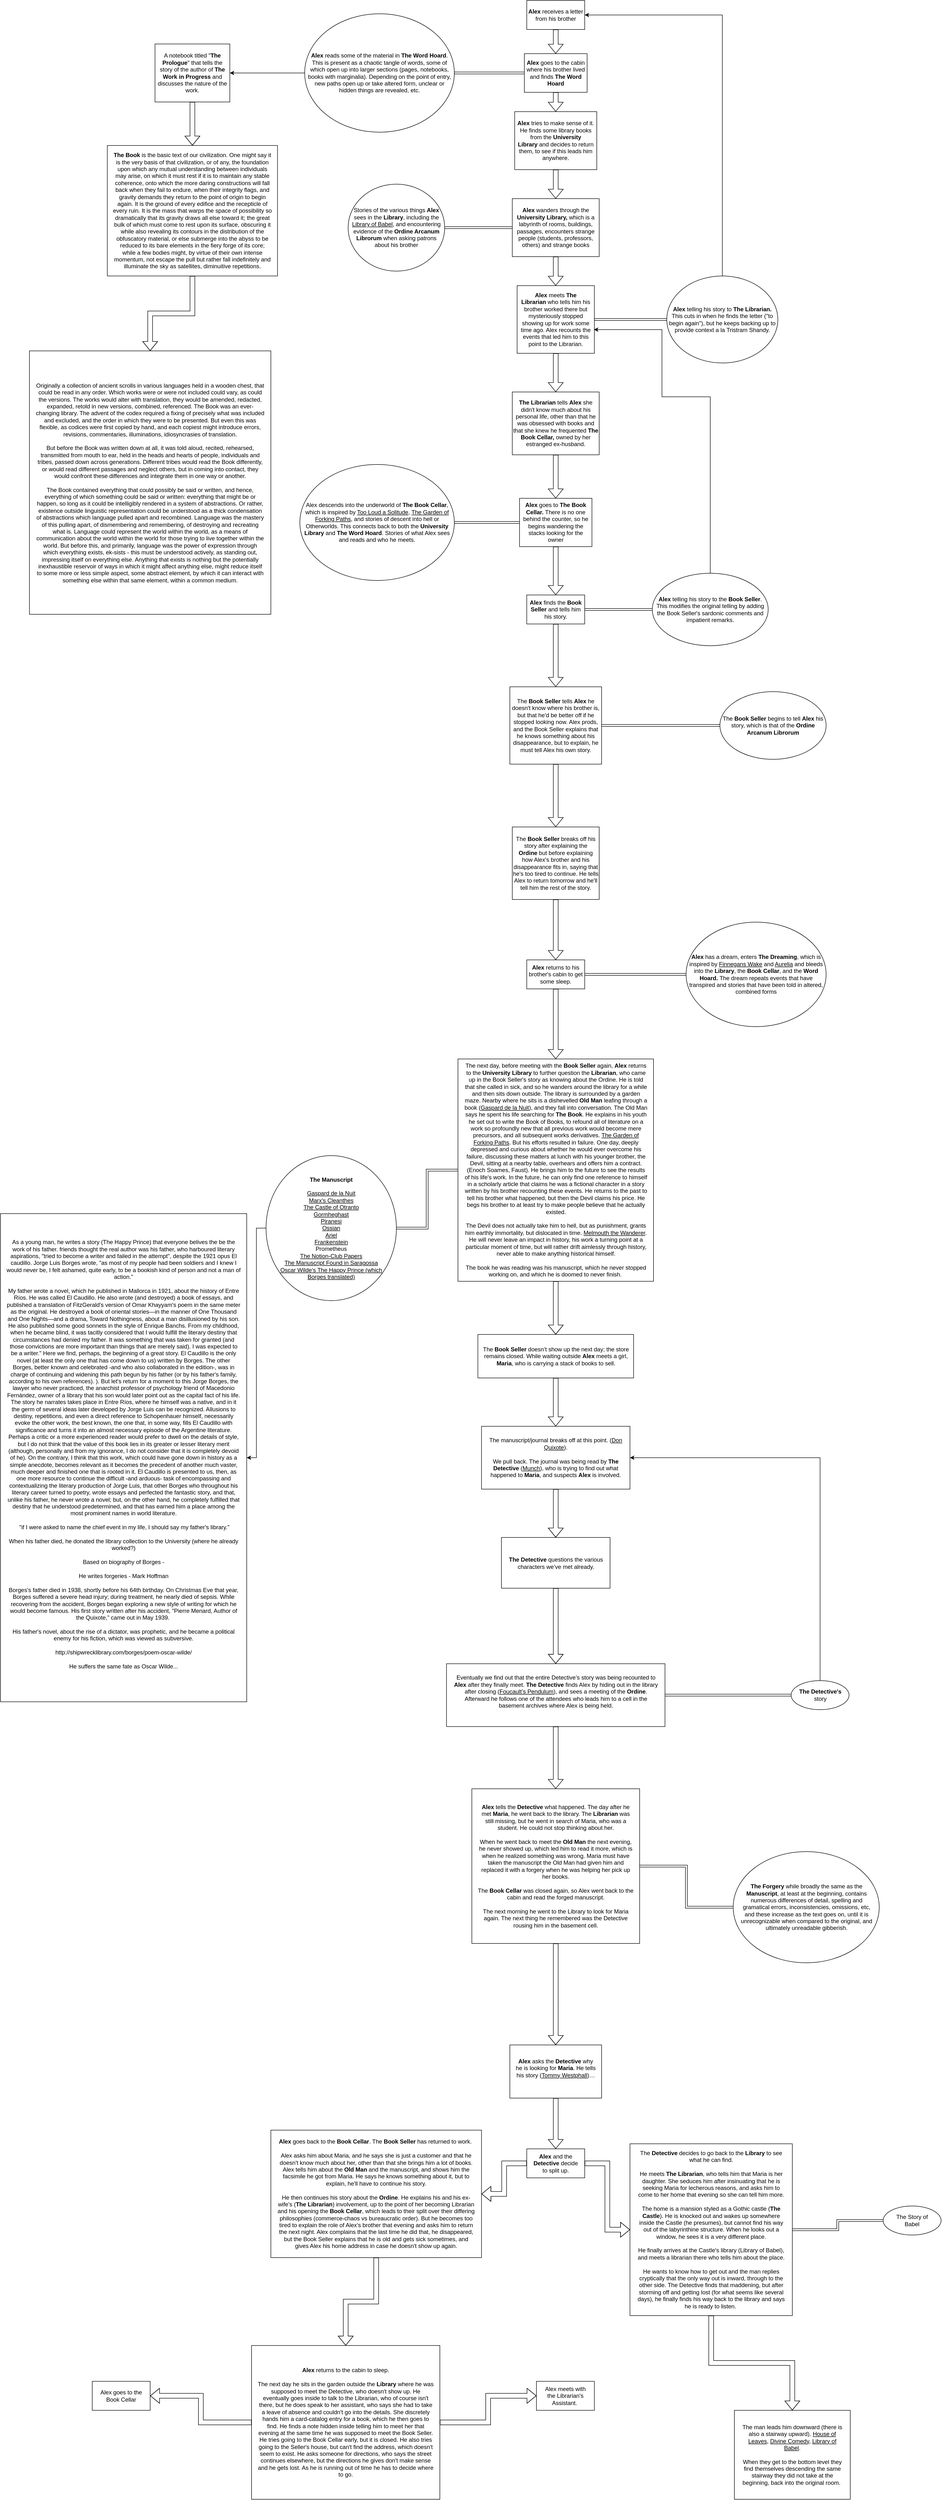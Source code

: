<mxfile version="15.8.4" type="device"><diagram id="TcAUSzeaVE7AP_t6VZoH" name="Page-1"><mxGraphModel dx="1768" dy="582" grid="1" gridSize="10" guides="1" tooltips="1" connect="1" arrows="1" fold="1" page="1" pageScale="1" pageWidth="850" pageHeight="1100" math="0" shadow="0"><root><mxCell id="0"/><mxCell id="1" parent="0"/><mxCell id="Aq488FdXLSZo32zbeHQW-6" value="" style="edgeStyle=orthogonalEdgeStyle;rounded=0;orthogonalLoop=1;jettySize=auto;html=1;shape=flexArrow;" edge="1" parent="1" source="Aq488FdXLSZo32zbeHQW-1" target="Aq488FdXLSZo32zbeHQW-5"><mxGeometry relative="1" as="geometry"/></mxCell><mxCell id="Aq488FdXLSZo32zbeHQW-1" value="&lt;b&gt;Alex&lt;/b&gt;&amp;nbsp;receives a letter from his brother" style="rounded=0;whiteSpace=wrap;html=1;" vertex="1" parent="1"><mxGeometry x="420" y="220" width="120" height="60" as="geometry"/></mxCell><mxCell id="Aq488FdXLSZo32zbeHQW-8" value="" style="edgeStyle=orthogonalEdgeStyle;shape=flexArrow;rounded=0;orthogonalLoop=1;jettySize=auto;html=1;" edge="1" parent="1" source="Aq488FdXLSZo32zbeHQW-5" target="Aq488FdXLSZo32zbeHQW-7"><mxGeometry relative="1" as="geometry"/></mxCell><mxCell id="Aq488FdXLSZo32zbeHQW-5" value="Alex&lt;span style=&quot;font-weight: normal&quot;&gt;&amp;nbsp;goes to the cabin where his brother lived and finds &lt;/span&gt;The Word Hoard" style="whiteSpace=wrap;html=1;rounded=0;fontStyle=1" vertex="1" parent="1"><mxGeometry x="415" y="330" width="130" height="80" as="geometry"/></mxCell><mxCell id="Aq488FdXLSZo32zbeHQW-10" value="" style="edgeStyle=orthogonalEdgeStyle;shape=flexArrow;rounded=0;orthogonalLoop=1;jettySize=auto;html=1;" edge="1" parent="1" source="Aq488FdXLSZo32zbeHQW-7" target="Aq488FdXLSZo32zbeHQW-18"><mxGeometry relative="1" as="geometry"><mxPoint x="480" y="630" as="targetPoint"/></mxGeometry></mxCell><mxCell id="Aq488FdXLSZo32zbeHQW-15" value="" style="edgeStyle=orthogonalEdgeStyle;rounded=0;orthogonalLoop=1;jettySize=auto;html=1;shape=link;exitX=0;exitY=0.5;exitDx=0;exitDy=0;" edge="1" parent="1" source="Aq488FdXLSZo32zbeHQW-5" target="Aq488FdXLSZo32zbeHQW-14"><mxGeometry relative="1" as="geometry"/></mxCell><mxCell id="Aq488FdXLSZo32zbeHQW-7" value="Alex&lt;span style=&quot;font-weight: normal&quot;&gt;&amp;nbsp;tries to make sense of it. He finds some library books from the &lt;/span&gt;University Library&lt;span style=&quot;font-weight: normal&quot;&gt;&amp;nbsp;and decides to return them, to see if this leads him anywhere.&lt;/span&gt;" style="whiteSpace=wrap;html=1;rounded=0;fontStyle=1;align=center;" vertex="1" parent="1"><mxGeometry x="395" y="450" width="170" height="120" as="geometry"/></mxCell><mxCell id="Aq488FdXLSZo32zbeHQW-12" value="" style="edgeStyle=orthogonalEdgeStyle;shape=link;rounded=0;orthogonalLoop=1;jettySize=auto;html=1;" edge="1" parent="1" source="Aq488FdXLSZo32zbeHQW-9" target="Aq488FdXLSZo32zbeHQW-11"><mxGeometry relative="1" as="geometry"/></mxCell><mxCell id="Aq488FdXLSZo32zbeHQW-24" value="" style="edgeStyle=orthogonalEdgeStyle;shape=flexArrow;rounded=0;orthogonalLoop=1;jettySize=auto;html=1;" edge="1" parent="1" source="Aq488FdXLSZo32zbeHQW-9" target="Aq488FdXLSZo32zbeHQW-23"><mxGeometry relative="1" as="geometry"/></mxCell><mxCell id="Aq488FdXLSZo32zbeHQW-9" value="&lt;b&gt;Alex&lt;/b&gt;&amp;nbsp;meets &lt;b&gt;The Librarian&lt;/b&gt;&amp;nbsp;who tells him his brother worked there but mysteriously stopped showing up for work some time ago. Alex recounts the events that led him to this point to the Librarian." style="whiteSpace=wrap;html=1;rounded=0;fontStyle=0;" vertex="1" parent="1"><mxGeometry x="400" y="810" width="160" height="140" as="geometry"/></mxCell><mxCell id="Aq488FdXLSZo32zbeHQW-13" style="edgeStyle=orthogonalEdgeStyle;rounded=0;orthogonalLoop=1;jettySize=auto;html=1;exitX=0.5;exitY=0;exitDx=0;exitDy=0;entryX=1;entryY=0.5;entryDx=0;entryDy=0;" edge="1" parent="1" source="Aq488FdXLSZo32zbeHQW-11" target="Aq488FdXLSZo32zbeHQW-1"><mxGeometry relative="1" as="geometry"/></mxCell><mxCell id="Aq488FdXLSZo32zbeHQW-11" value="&lt;b&gt;Alex&lt;/b&gt;&amp;nbsp;telling his story to &lt;b&gt;The Librarian. &lt;/b&gt;This cuts in when he finds the letter (&quot;to begin again&quot;), but he keeps backing up to provide context a la Tristram Shandy." style="ellipse;whiteSpace=wrap;html=1;rounded=0;fontStyle=0;" vertex="1" parent="1"><mxGeometry x="710" y="790" width="230" height="180" as="geometry"/></mxCell><mxCell id="Aq488FdXLSZo32zbeHQW-17" value="" style="edgeStyle=orthogonalEdgeStyle;rounded=0;orthogonalLoop=1;jettySize=auto;html=1;" edge="1" parent="1" source="Aq488FdXLSZo32zbeHQW-14" target="Aq488FdXLSZo32zbeHQW-16"><mxGeometry relative="1" as="geometry"/></mxCell><mxCell id="Aq488FdXLSZo32zbeHQW-14" value="Alex &lt;span style=&quot;font-weight: normal&quot;&gt;reads some of the material in &lt;/span&gt;The Word Hoard&lt;span style=&quot;font-weight: normal&quot;&gt;. This is present as a chaotic tangle of words, some of which open up into larger sections (pages, notebooks, books with marginalia). Depending on the point of entry, new paths open up or take altered form, unclear or hidden things are revealed, etc.&lt;/span&gt;" style="ellipse;whiteSpace=wrap;html=1;rounded=0;fontStyle=1;" vertex="1" parent="1"><mxGeometry x="-40" y="247.5" width="310" height="245" as="geometry"/></mxCell><mxCell id="Aq488FdXLSZo32zbeHQW-69" value="" style="edgeStyle=orthogonalEdgeStyle;shape=flexArrow;rounded=0;orthogonalLoop=1;jettySize=auto;html=1;" edge="1" parent="1" source="Aq488FdXLSZo32zbeHQW-16" target="Aq488FdXLSZo32zbeHQW-68"><mxGeometry relative="1" as="geometry"/></mxCell><mxCell id="Aq488FdXLSZo32zbeHQW-16" value="&lt;span style=&quot;font-weight: 400&quot;&gt;A notebook titled &quot;&lt;/span&gt;The Prologue&lt;span style=&quot;font-weight: normal&quot;&gt;&quot; that tells the story of the author of &lt;/span&gt;The Work in Progress&lt;span style=&quot;font-weight: normal&quot;&gt;&amp;nbsp;and discusses the nature of the work.&lt;br&gt;&lt;/span&gt;" style="whiteSpace=wrap;html=1;rounded=0;fontStyle=1;" vertex="1" parent="1"><mxGeometry x="-350" y="310" width="155" height="120" as="geometry"/></mxCell><mxCell id="Aq488FdXLSZo32zbeHQW-19" style="edgeStyle=orthogonalEdgeStyle;rounded=0;orthogonalLoop=1;jettySize=auto;html=1;exitX=0.5;exitY=1;exitDx=0;exitDy=0;entryX=0.5;entryY=0;entryDx=0;entryDy=0;shape=flexArrow;" edge="1" parent="1" source="Aq488FdXLSZo32zbeHQW-18" target="Aq488FdXLSZo32zbeHQW-9"><mxGeometry relative="1" as="geometry"/></mxCell><mxCell id="Aq488FdXLSZo32zbeHQW-21" value="" style="edgeStyle=orthogonalEdgeStyle;shape=link;rounded=0;orthogonalLoop=1;jettySize=auto;html=1;" edge="1" parent="1" source="Aq488FdXLSZo32zbeHQW-18" target="Aq488FdXLSZo32zbeHQW-20"><mxGeometry relative="1" as="geometry"/></mxCell><mxCell id="Aq488FdXLSZo32zbeHQW-18" value="&lt;b&gt;Alex&lt;/b&gt;&amp;nbsp;wanders through the &lt;b&gt;University Library, &lt;/b&gt;which is a labyrinth of rooms, buildings, passages, encounters strange people (students, professors, others) and strange books" style="rounded=0;whiteSpace=wrap;html=1;align=center;" vertex="1" parent="1"><mxGeometry x="390" y="630" width="180" height="120" as="geometry"/></mxCell><mxCell id="Aq488FdXLSZo32zbeHQW-20" value="Stories of the various things &lt;b&gt;Alex &lt;/b&gt;sees in the &lt;b&gt;Library&lt;/b&gt;, including the &lt;u&gt;Library of Babel&lt;/u&gt;, and encountering evidence of the &lt;b&gt;Ordine Arcanum Librorum &lt;/b&gt;when asking patrons about his brother" style="ellipse;whiteSpace=wrap;html=1;rounded=0;" vertex="1" parent="1"><mxGeometry x="50" y="600" width="200" height="180" as="geometry"/></mxCell><mxCell id="Aq488FdXLSZo32zbeHQW-26" value="" style="edgeStyle=orthogonalEdgeStyle;shape=flexArrow;rounded=0;orthogonalLoop=1;jettySize=auto;html=1;" edge="1" parent="1" source="Aq488FdXLSZo32zbeHQW-23" target="Aq488FdXLSZo32zbeHQW-25"><mxGeometry relative="1" as="geometry"/></mxCell><mxCell id="Aq488FdXLSZo32zbeHQW-23" value="&lt;b&gt;The Librarian&lt;/b&gt;&amp;nbsp;tells &lt;b&gt;Alex&lt;/b&gt;&amp;nbsp;she didn't know much about his personal life, other than that he was obsessed with books and that she knew he frequented &lt;b&gt;The Book Cellar, &lt;/b&gt;owned by her estranged ex-husband." style="whiteSpace=wrap;html=1;rounded=0;fontStyle=0;" vertex="1" parent="1"><mxGeometry x="390" y="1030" width="180" height="130" as="geometry"/></mxCell><mxCell id="Aq488FdXLSZo32zbeHQW-28" value="" style="edgeStyle=orthogonalEdgeStyle;shape=link;rounded=0;orthogonalLoop=1;jettySize=auto;html=1;" edge="1" parent="1" source="Aq488FdXLSZo32zbeHQW-25" target="Aq488FdXLSZo32zbeHQW-27"><mxGeometry relative="1" as="geometry"/></mxCell><mxCell id="Aq488FdXLSZo32zbeHQW-30" value="" style="edgeStyle=orthogonalEdgeStyle;shape=flexArrow;rounded=0;orthogonalLoop=1;jettySize=auto;html=1;" edge="1" parent="1" source="Aq488FdXLSZo32zbeHQW-25" target="Aq488FdXLSZo32zbeHQW-29"><mxGeometry relative="1" as="geometry"/></mxCell><mxCell id="Aq488FdXLSZo32zbeHQW-25" value="&lt;b&gt;Alex &lt;/b&gt;goes to &lt;b&gt;The Book Cellar. &lt;/b&gt;There is no one behind the counter, so he begins wandering the stacks looking for the owner" style="whiteSpace=wrap;html=1;rounded=0;fontStyle=0;" vertex="1" parent="1"><mxGeometry x="405" y="1250" width="150" height="100" as="geometry"/></mxCell><mxCell id="Aq488FdXLSZo32zbeHQW-27" value="Alex descends into the underworld of &lt;b&gt;The Book Cellar&lt;/b&gt;, which is inspired by &lt;u&gt;Too Loud a Solitude&lt;/u&gt;, &lt;u&gt;The Garden of Forking Paths&lt;/u&gt;, and stories of descent into hell or Otherworlds. This connects back to both the &lt;b&gt;University Library&lt;/b&gt;&amp;nbsp;and &lt;b&gt;The Word Hoard&lt;/b&gt;. Stories of what Alex sees and reads and who he meets." style="ellipse;whiteSpace=wrap;html=1;rounded=0;fontStyle=0;" vertex="1" parent="1"><mxGeometry x="-50" y="1180" width="320" height="240" as="geometry"/></mxCell><mxCell id="Aq488FdXLSZo32zbeHQW-32" value="" style="edgeStyle=orthogonalEdgeStyle;shape=link;rounded=0;orthogonalLoop=1;jettySize=auto;html=1;" edge="1" parent="1" source="Aq488FdXLSZo32zbeHQW-29" target="Aq488FdXLSZo32zbeHQW-31"><mxGeometry relative="1" as="geometry"/></mxCell><mxCell id="Aq488FdXLSZo32zbeHQW-35" value="" style="edgeStyle=orthogonalEdgeStyle;rounded=0;orthogonalLoop=1;jettySize=auto;html=1;shape=flexArrow;" edge="1" parent="1" source="Aq488FdXLSZo32zbeHQW-29" target="Aq488FdXLSZo32zbeHQW-34"><mxGeometry relative="1" as="geometry"/></mxCell><mxCell id="Aq488FdXLSZo32zbeHQW-29" value="&lt;b&gt;Alex&lt;/b&gt;&amp;nbsp;finds the &lt;b&gt;Book Seller&lt;/b&gt;&amp;nbsp;and tells him his story." style="whiteSpace=wrap;html=1;rounded=0;fontStyle=0;" vertex="1" parent="1"><mxGeometry x="420" y="1450" width="120" height="60" as="geometry"/></mxCell><mxCell id="Aq488FdXLSZo32zbeHQW-33" style="edgeStyle=orthogonalEdgeStyle;rounded=0;orthogonalLoop=1;jettySize=auto;html=1;exitX=0.5;exitY=0;exitDx=0;exitDy=0;entryX=0.994;entryY=0.65;entryDx=0;entryDy=0;entryPerimeter=0;" edge="1" parent="1" source="Aq488FdXLSZo32zbeHQW-31" target="Aq488FdXLSZo32zbeHQW-9"><mxGeometry relative="1" as="geometry"><Array as="points"><mxPoint x="800" y="1040"/><mxPoint x="700" y="1040"/><mxPoint x="700" y="901"/></Array></mxGeometry></mxCell><mxCell id="Aq488FdXLSZo32zbeHQW-31" value="&lt;b&gt;Alex&lt;/b&gt;&amp;nbsp;telling his story to the &lt;b&gt;Book Seller&lt;/b&gt;. This modifies the original telling by adding the Book Seller's sardonic comments and impatient remarks." style="ellipse;whiteSpace=wrap;html=1;rounded=0;fontStyle=0;" vertex="1" parent="1"><mxGeometry x="680" y="1405" width="240" height="150" as="geometry"/></mxCell><mxCell id="Aq488FdXLSZo32zbeHQW-37" value="" style="edgeStyle=orthogonalEdgeStyle;shape=link;rounded=0;orthogonalLoop=1;jettySize=auto;html=1;" edge="1" parent="1" source="Aq488FdXLSZo32zbeHQW-34" target="Aq488FdXLSZo32zbeHQW-36"><mxGeometry relative="1" as="geometry"/></mxCell><mxCell id="Aq488FdXLSZo32zbeHQW-39" value="" style="edgeStyle=orthogonalEdgeStyle;shape=flexArrow;rounded=0;orthogonalLoop=1;jettySize=auto;html=1;" edge="1" parent="1" source="Aq488FdXLSZo32zbeHQW-34" target="Aq488FdXLSZo32zbeHQW-38"><mxGeometry relative="1" as="geometry"/></mxCell><mxCell id="Aq488FdXLSZo32zbeHQW-34" value="The &lt;b&gt;Book Seller &lt;/b&gt;tells &lt;b&gt;Alex&lt;/b&gt;&amp;nbsp;he doesn't know where his brother is, but that he'd be better off if he stopped looking now. Alex prods, and the Book Seller explains that he knows something about his disappearance, but to explain, he must tell Alex his own story." style="whiteSpace=wrap;html=1;rounded=0;fontStyle=0;" vertex="1" parent="1"><mxGeometry x="385" y="1640" width="190" height="160" as="geometry"/></mxCell><mxCell id="Aq488FdXLSZo32zbeHQW-36" value="The &lt;b&gt;Book Seller &lt;/b&gt;begins to tell&amp;nbsp;&lt;b&gt;Alex&lt;/b&gt;&amp;nbsp;his story, which is that of the &lt;b&gt;Ordine Arcanum Librorum&lt;/b&gt;" style="ellipse;whiteSpace=wrap;html=1;rounded=0;fontStyle=0;" vertex="1" parent="1"><mxGeometry x="820" y="1650" width="220" height="140" as="geometry"/></mxCell><mxCell id="Aq488FdXLSZo32zbeHQW-41" value="" style="edgeStyle=orthogonalEdgeStyle;shape=flexArrow;rounded=0;orthogonalLoop=1;jettySize=auto;html=1;" edge="1" parent="1" source="Aq488FdXLSZo32zbeHQW-38" target="Aq488FdXLSZo32zbeHQW-40"><mxGeometry relative="1" as="geometry"/></mxCell><mxCell id="Aq488FdXLSZo32zbeHQW-38" value="The &lt;b&gt;Book Seller&lt;/b&gt;&amp;nbsp;breaks off his story after explaining the &lt;b&gt;Ordine&lt;/b&gt;&amp;nbsp;but before explaining how Alex's brother and his disappearance fits in, saying that he's too tired to continue. He tells Alex to return tomorrow and he'll tell him the rest of the story." style="whiteSpace=wrap;html=1;rounded=0;fontStyle=0;" vertex="1" parent="1"><mxGeometry x="390" y="1930" width="180" height="150" as="geometry"/></mxCell><mxCell id="Aq488FdXLSZo32zbeHQW-43" value="" style="edgeStyle=orthogonalEdgeStyle;shape=link;rounded=0;orthogonalLoop=1;jettySize=auto;html=1;" edge="1" parent="1" source="Aq488FdXLSZo32zbeHQW-40" target="Aq488FdXLSZo32zbeHQW-42"><mxGeometry relative="1" as="geometry"/></mxCell><mxCell id="Aq488FdXLSZo32zbeHQW-46" value="" style="edgeStyle=orthogonalEdgeStyle;shape=flexArrow;rounded=0;orthogonalLoop=1;jettySize=auto;html=1;" edge="1" parent="1" source="Aq488FdXLSZo32zbeHQW-40" target="Aq488FdXLSZo32zbeHQW-45"><mxGeometry relative="1" as="geometry"/></mxCell><mxCell id="Aq488FdXLSZo32zbeHQW-40" value="&lt;b&gt;Alex &lt;/b&gt;returns to his brother's cabin to get some sleep." style="whiteSpace=wrap;html=1;rounded=0;fontStyle=0;" vertex="1" parent="1"><mxGeometry x="420" y="2205" width="120" height="60" as="geometry"/></mxCell><mxCell id="Aq488FdXLSZo32zbeHQW-42" value="&lt;b&gt;Alex&lt;/b&gt;&amp;nbsp;has a dream, enters &lt;b&gt;The Dreaming&lt;/b&gt;, which is inspired by &lt;u&gt;Finnegans Wake&lt;/u&gt;&amp;nbsp;and &lt;u&gt;Aurelia&lt;/u&gt;&amp;nbsp;and bleeds into the &lt;b&gt;Library&lt;/b&gt;, the &lt;b&gt;Book Cellar&lt;/b&gt;, and the &lt;b&gt;Word Hoard. &lt;/b&gt;The dream repeats events that have transpired and stories that have been told in altered, combined forms" style="ellipse;whiteSpace=wrap;html=1;rounded=0;fontStyle=0;" vertex="1" parent="1"><mxGeometry x="750" y="2126.88" width="290" height="216.25" as="geometry"/></mxCell><mxCell id="Aq488FdXLSZo32zbeHQW-48" value="" style="edgeStyle=orthogonalEdgeStyle;shape=flexArrow;rounded=0;orthogonalLoop=1;jettySize=auto;html=1;" edge="1" parent="1" source="Aq488FdXLSZo32zbeHQW-45" target="Aq488FdXLSZo32zbeHQW-47"><mxGeometry relative="1" as="geometry"/></mxCell><mxCell id="Aq488FdXLSZo32zbeHQW-77" value="" style="edgeStyle=orthogonalEdgeStyle;shape=link;rounded=0;orthogonalLoop=1;jettySize=auto;html=1;" edge="1" parent="1" source="Aq488FdXLSZo32zbeHQW-45" target="Aq488FdXLSZo32zbeHQW-76"><mxGeometry relative="1" as="geometry"/></mxCell><mxCell id="Aq488FdXLSZo32zbeHQW-45" value="The next day, before meeting with the &lt;b&gt;Book Seller&lt;/b&gt;&amp;nbsp;again, &lt;b&gt;Alex&lt;/b&gt;&amp;nbsp;returns to the &lt;b&gt;University Library&lt;/b&gt;&amp;nbsp;to further question the &lt;b&gt;Librarian&lt;/b&gt;, who came up in the Book Seller's story as knowing about the Ordine. He is told that she called in sick, and so he wanders around the library for a while and then sits down outside. The library is surrounded by a garden maze. Nearby where he sits is a dishevelled &lt;b&gt;Old Man&lt;/b&gt; leafing through a book (&lt;u&gt;Gaspard de la Nuit&lt;/u&gt;), and they fall into conversation. The Old Man says he spent his life searching for &lt;b&gt;The Book&lt;/b&gt;. He explains in his youth he set out to write the Book of Books, to refound all of literature on a work so profoundly new that all previous work would become mere precursors, and all subsequent works derivatives. &lt;u&gt;The Garden of Forking Paths&lt;/u&gt;. But his efforts resulted in failure. One day, deeply depressed and curious about whether he would ever overcome his failure, discussing these matters at lunch with his younger brother, the Devil, sitting at a nearby table, overhears and offers him a contract. (Enoch Soames, Faust). He brings him to the future to see the results of his life's work. In the future, he can only find one reference to himself in a scholarly article that claims he was a fictional character in a story written by his brother recounting these events. He returns to the past to tell his brother what happened, but then the Devil claims his price. He begs his brother to at least try to make people believe that he actually existed.&lt;br&gt;&lt;br&gt;The Devil does not actually take him to hell, but as punishment, grants him earthly immortality, but dislocated in time. &lt;u&gt;Melmouth the Wanderer&lt;/u&gt;. He will never leave an impact in history, his work a turning point at a particular moment of time, but will rather drift aimlessly through history, never able to make anything historical himself.&lt;br&gt;&lt;br&gt;The book he was reading was his manuscript, which he never stopped working on, and which he is doomed to never finish.&amp;nbsp;" style="whiteSpace=wrap;html=1;rounded=0;fontStyle=0;spacing=13;" vertex="1" parent="1"><mxGeometry x="277.5" y="2410" width="405" height="460" as="geometry"/></mxCell><mxCell id="Aq488FdXLSZo32zbeHQW-50" value="" style="edgeStyle=orthogonalEdgeStyle;shape=flexArrow;rounded=0;orthogonalLoop=1;jettySize=auto;html=1;" edge="1" parent="1" source="Aq488FdXLSZo32zbeHQW-47" target="Aq488FdXLSZo32zbeHQW-49"><mxGeometry relative="1" as="geometry"/></mxCell><mxCell id="Aq488FdXLSZo32zbeHQW-47" value="The &lt;b&gt;Book Seller&lt;/b&gt; doesn’t show up the next day; the store remains closed. While waiting outside &lt;b&gt;Alex&lt;/b&gt; meets a girl, &lt;b&gt;Maria&lt;/b&gt;, who is carrying a stack of books to sell." style="whiteSpace=wrap;html=1;rounded=0;fontStyle=0;" vertex="1" parent="1"><mxGeometry x="318.75" y="2980" width="322.5" height="90" as="geometry"/></mxCell><mxCell id="Aq488FdXLSZo32zbeHQW-52" value="" style="edgeStyle=orthogonalEdgeStyle;shape=flexArrow;rounded=0;orthogonalLoop=1;jettySize=auto;html=1;" edge="1" parent="1" source="Aq488FdXLSZo32zbeHQW-49" target="Aq488FdXLSZo32zbeHQW-51"><mxGeometry relative="1" as="geometry"/></mxCell><mxCell id="Aq488FdXLSZo32zbeHQW-49" value="The manuscript/journal breaks off at this point. (&lt;u&gt;Don Quixote&lt;/u&gt;).&lt;br&gt;&lt;br&gt;We pull back. The journal was being read by &lt;b&gt;The Detective&lt;/b&gt; (&lt;u&gt;Munch&lt;/u&gt;), who is trying to find out what happened to &lt;b&gt;Maria&lt;/b&gt;, and suspects &lt;b&gt;Alex&lt;/b&gt; is involved." style="whiteSpace=wrap;html=1;rounded=0;fontStyle=0;" vertex="1" parent="1"><mxGeometry x="326.25" y="3170" width="307.5" height="130" as="geometry"/></mxCell><mxCell id="Aq488FdXLSZo32zbeHQW-54" value="" style="edgeStyle=orthogonalEdgeStyle;shape=flexArrow;rounded=0;orthogonalLoop=1;jettySize=auto;html=1;" edge="1" parent="1" source="Aq488FdXLSZo32zbeHQW-51" target="Aq488FdXLSZo32zbeHQW-53"><mxGeometry relative="1" as="geometry"/></mxCell><mxCell id="Aq488FdXLSZo32zbeHQW-51" value="&lt;b&gt;The Detective&lt;/b&gt; questions the various characters we’ve met already." style="whiteSpace=wrap;html=1;rounded=0;fontStyle=0;" vertex="1" parent="1"><mxGeometry x="367.5" y="3400" width="225" height="105" as="geometry"/></mxCell><mxCell id="Aq488FdXLSZo32zbeHQW-56" value="" style="edgeStyle=orthogonalEdgeStyle;shape=link;rounded=0;orthogonalLoop=1;jettySize=auto;html=1;" edge="1" parent="1" source="Aq488FdXLSZo32zbeHQW-53" target="Aq488FdXLSZo32zbeHQW-55"><mxGeometry relative="1" as="geometry"/></mxCell><mxCell id="Aq488FdXLSZo32zbeHQW-59" value="" style="edgeStyle=orthogonalEdgeStyle;rounded=0;orthogonalLoop=1;jettySize=auto;html=1;shape=flexArrow;" edge="1" parent="1" source="Aq488FdXLSZo32zbeHQW-53" target="Aq488FdXLSZo32zbeHQW-58"><mxGeometry relative="1" as="geometry"/></mxCell><mxCell id="Aq488FdXLSZo32zbeHQW-53" value="&lt;div&gt;Eventually we find out that the entire Detective’s story was being recounted to &lt;b&gt;Alex&lt;/b&gt; after they finally meet.&amp;nbsp;&lt;b&gt;The Detective&lt;/b&gt; finds Alex by hiding out in the library after closing (&lt;u&gt;Foucault’s Pendulum&lt;/u&gt;), and sees a meeting of the &lt;b&gt;Ordine&lt;/b&gt;. Afterward he follows one of the attendees who leads him to a cell in the basement archives where Alex is being held.&lt;/div&gt;&lt;div&gt;&lt;br&gt;&lt;/div&gt;" style="whiteSpace=wrap;html=1;rounded=0;fontStyle=0;spacing=13;" vertex="1" parent="1"><mxGeometry x="253.75" y="3661.25" width="452.5" height="130" as="geometry"/></mxCell><mxCell id="Aq488FdXLSZo32zbeHQW-57" style="edgeStyle=orthogonalEdgeStyle;rounded=0;orthogonalLoop=1;jettySize=auto;html=1;exitX=0.5;exitY=0;exitDx=0;exitDy=0;entryX=1;entryY=0.5;entryDx=0;entryDy=0;" edge="1" parent="1" source="Aq488FdXLSZo32zbeHQW-55" target="Aq488FdXLSZo32zbeHQW-49"><mxGeometry relative="1" as="geometry"/></mxCell><mxCell id="Aq488FdXLSZo32zbeHQW-55" value="&lt;b&gt;The Detective's&lt;/b&gt; story" style="ellipse;whiteSpace=wrap;html=1;rounded=0;fontStyle=0;spacing=13;" vertex="1" parent="1"><mxGeometry x="967.5" y="3696.25" width="120" height="60" as="geometry"/></mxCell><mxCell id="Aq488FdXLSZo32zbeHQW-61" value="" style="edgeStyle=orthogonalEdgeStyle;shape=flexArrow;rounded=0;orthogonalLoop=1;jettySize=auto;html=1;" edge="1" parent="1" source="Aq488FdXLSZo32zbeHQW-58" target="Aq488FdXLSZo32zbeHQW-60"><mxGeometry relative="1" as="geometry"/></mxCell><mxCell id="Aq488FdXLSZo32zbeHQW-73" value="" style="edgeStyle=orthogonalEdgeStyle;shape=link;rounded=0;orthogonalLoop=1;jettySize=auto;html=1;" edge="1" parent="1" source="Aq488FdXLSZo32zbeHQW-58" target="Aq488FdXLSZo32zbeHQW-72"><mxGeometry relative="1" as="geometry"/></mxCell><mxCell id="Aq488FdXLSZo32zbeHQW-58" value="&lt;div&gt;&lt;b&gt;Alex&lt;/b&gt; tells the &lt;b&gt;Detective&lt;/b&gt;&amp;nbsp;what happened.&amp;nbsp;The day after he met &lt;b&gt;Maria&lt;/b&gt;, he went back to the library. The &lt;b&gt;Librarian&lt;/b&gt; was still missing, but he went in search of Maria, who was a student. He could not stop thinking about her.&lt;/div&gt;&lt;div&gt;&lt;br&gt;&lt;/div&gt;&lt;div&gt;When he went back to meet the &lt;b&gt;Old Man&lt;/b&gt; the next evening, he never showed up, which led him to read it more, which is when he realized something was wrong.&amp;nbsp;Maria must have taken the manuscript the Old Man had given him and replaced it with a forgery when he was helping her pick up her books.&lt;/div&gt;&lt;div&gt;&lt;br&gt;&lt;/div&gt;&lt;div&gt;The &lt;b&gt;Book Cellar&lt;/b&gt; was closed again, so Alex went back to the cabin and read the forged manuscript.&lt;/div&gt;&lt;div&gt;&lt;br&gt;&lt;/div&gt;&lt;div&gt;The next morning he went to the Library to look for Maria again. The next thing he remembered was the Detective rousing him in the basement cell.&lt;/div&gt;" style="whiteSpace=wrap;html=1;rounded=0;fontStyle=0;spacing=13;" vertex="1" parent="1"><mxGeometry x="306.25" y="3920" width="347.5" height="320" as="geometry"/></mxCell><mxCell id="Aq488FdXLSZo32zbeHQW-63" value="" style="edgeStyle=orthogonalEdgeStyle;shape=flexArrow;rounded=0;orthogonalLoop=1;jettySize=auto;html=1;" edge="1" parent="1" source="Aq488FdXLSZo32zbeHQW-60" target="Aq488FdXLSZo32zbeHQW-62"><mxGeometry relative="1" as="geometry"/></mxCell><mxCell id="Aq488FdXLSZo32zbeHQW-60" value="&lt;div&gt;&lt;b&gt;Alex&lt;/b&gt; asks the &lt;b&gt;Detective&lt;/b&gt;&amp;nbsp;why he is looking for &lt;b&gt;Maria&lt;/b&gt;. He tells his story (&lt;u&gt;Tommy Westphall&lt;/u&gt;)…&lt;/div&gt;&lt;div&gt;&lt;br&gt;&lt;/div&gt;" style="whiteSpace=wrap;html=1;rounded=0;fontStyle=0;spacing=13;" vertex="1" parent="1"><mxGeometry x="385" y="4450" width="190" height="110" as="geometry"/></mxCell><mxCell id="Aq488FdXLSZo32zbeHQW-65" value="" style="edgeStyle=orthogonalEdgeStyle;shape=flexArrow;rounded=0;orthogonalLoop=1;jettySize=auto;html=1;" edge="1" parent="1" source="Aq488FdXLSZo32zbeHQW-62" target="Aq488FdXLSZo32zbeHQW-64"><mxGeometry relative="1" as="geometry"/></mxCell><mxCell id="Aq488FdXLSZo32zbeHQW-67" value="" style="edgeStyle=orthogonalEdgeStyle;shape=flexArrow;rounded=0;orthogonalLoop=1;jettySize=auto;html=1;" edge="1" parent="1" source="Aq488FdXLSZo32zbeHQW-62" target="Aq488FdXLSZo32zbeHQW-66"><mxGeometry relative="1" as="geometry"/></mxCell><mxCell id="Aq488FdXLSZo32zbeHQW-62" value="&lt;b&gt;Alex&lt;/b&gt; and the &lt;b&gt;Detective&lt;/b&gt; decide to split up." style="whiteSpace=wrap;html=1;rounded=0;fontStyle=0;spacing=13;" vertex="1" parent="1"><mxGeometry x="420" y="4665" width="120" height="60" as="geometry"/></mxCell><mxCell id="Aq488FdXLSZo32zbeHQW-87" value="" style="edgeStyle=orthogonalEdgeStyle;shape=flexArrow;rounded=0;orthogonalLoop=1;jettySize=auto;html=1;" edge="1" parent="1" source="Aq488FdXLSZo32zbeHQW-64" target="Aq488FdXLSZo32zbeHQW-86"><mxGeometry relative="1" as="geometry"/></mxCell><mxCell id="Aq488FdXLSZo32zbeHQW-64" value="&lt;b&gt;Alex&lt;/b&gt; goes back to the &lt;b&gt;Book Cellar&lt;/b&gt;. The &lt;b&gt;Book Seller&lt;/b&gt; has returned to work.&amp;nbsp; &lt;br&gt;&lt;br&gt;Alex asks him about Maria, and he says she is just a customer and that he doesn't know much about her, other than that she brings him a lot of books. Alex tells him about the &lt;b&gt;Old Man &lt;/b&gt;and the manuscript, and shows him the facsimile he got from Maria. He says he knows something about it, but to explain, he'll have to continue his story.&lt;br&gt;&lt;br&gt;He then continues his story about the &lt;b&gt;Ordine&lt;/b&gt;. He explains his and his ex-wife's (&lt;b&gt;The Librarian&lt;/b&gt;) involvement, up to the point of her becoming Librarian and his opening the &lt;b&gt;Book Cellar&lt;/b&gt;, which leads to their split over their differing philosophies (commerce-chaos vs bureaucratic order). But he becomes too tired to explain the role of Alex's brother that evening and asks him to return the next night. Alex complains that the last time he did that, he disappeared, but the Book Seller explains that he is old and gets sick sometimes, and gives Alex his home address in case he doesn't show up again." style="whiteSpace=wrap;html=1;rounded=0;fontStyle=0;spacing=13;" vertex="1" parent="1"><mxGeometry x="-110" y="4626.25" width="436.25" height="263.75" as="geometry"/></mxCell><mxCell id="Aq488FdXLSZo32zbeHQW-83" value="" style="edgeStyle=orthogonalEdgeStyle;rounded=0;orthogonalLoop=1;jettySize=auto;html=1;shape=link;" edge="1" parent="1" source="Aq488FdXLSZo32zbeHQW-66" target="Aq488FdXLSZo32zbeHQW-82"><mxGeometry relative="1" as="geometry"/></mxCell><mxCell id="Aq488FdXLSZo32zbeHQW-93" value="" style="edgeStyle=orthogonalEdgeStyle;shape=flexArrow;rounded=0;orthogonalLoop=1;jettySize=auto;html=1;" edge="1" parent="1" source="Aq488FdXLSZo32zbeHQW-66" target="Aq488FdXLSZo32zbeHQW-92"><mxGeometry relative="1" as="geometry"/></mxCell><mxCell id="Aq488FdXLSZo32zbeHQW-66" value="The &lt;b&gt;Detective&lt;/b&gt; decides to go back to the &lt;b&gt;Library&lt;/b&gt; to see what he can find.&lt;br&gt;&lt;br&gt;He meets &lt;b&gt;The Librarian&lt;/b&gt;, who tells him that Maria is her daughter. She seduces him after insinuating that he is seeking Maria for lecherous reasons, and asks him to come to her home that evening so she can tell him more.&lt;br&gt;&lt;br&gt;The home is a mansion styled as a Gothic castle (&lt;b&gt;The Castle&lt;/b&gt;). He is knocked out and wakes up somewhere inside the Castle (he presumes), but cannot find his way out of the labyrinthine structure. When he looks out a window, he sees it is a very different place.&lt;br&gt;&lt;br&gt;He finally arrives at the Castle's library (Library of Babel), and meets a librarian there who tells him about the place.&lt;br&gt;&lt;br&gt;He wants to know how to get out and the man replies cryptically that the only way out is inward, through to the other side. The Detective finds that maddening, but after storming off and getting lost (for what seems like several days), he finally finds his way back to the library and says he is ready to listen.&amp;nbsp;" style="whiteSpace=wrap;html=1;rounded=0;fontStyle=0;spacing=13;" vertex="1" parent="1"><mxGeometry x="633.75" y="4654.5" width="336.25" height="355.5" as="geometry"/></mxCell><mxCell id="Aq488FdXLSZo32zbeHQW-71" value="" style="edgeStyle=orthogonalEdgeStyle;shape=flexArrow;rounded=0;orthogonalLoop=1;jettySize=auto;html=1;" edge="1" parent="1" source="Aq488FdXLSZo32zbeHQW-68" target="Aq488FdXLSZo32zbeHQW-70"><mxGeometry relative="1" as="geometry"/></mxCell><mxCell id="Aq488FdXLSZo32zbeHQW-68" value="The Book &lt;span style=&quot;font-weight: normal&quot;&gt;is the basic text of our civilization. One might say it is the very basis of that civilization, or of any, the foundation upon which any mutual understanding between individuals may arise, on which it must rest if it is to maintain any stable coherence, onto which the more daring constructions will fall back when they fail to endure, when their integrity flags, and gravity demands they return to the point of origin to begin again. It is the ground of every edifice and the recepticle of every ruin. It is the mass that warps the space of possibility so dramatically that its gravity draws all else toward it; the great bulk of which must come to rest upon its surface, obscuring it while also revealing its contours in the distribution of the obfuscatory material, or else submerge into the abyss to be reduced to its bare elements in the fiery forge of its core; while a few bodies might, by virtue of their own intense momentum, not escape the pull but rather fall indefinitely and illuminate the sky as satellites, diminuitive repetitions.&lt;/span&gt;" style="whiteSpace=wrap;html=1;rounded=0;fontStyle=1;spacing=13;" vertex="1" parent="1"><mxGeometry x="-448.75" y="520" width="352.5" height="270" as="geometry"/></mxCell><mxCell id="Aq488FdXLSZo32zbeHQW-70" value="&lt;span style=&quot;font-weight: normal&quot;&gt;Originally a collection of ancient scrolls in various languages held in a wooden chest, that could be read in any order. Which works were or were not included could vary, as could the versions. The works would alter with translation, they would be amended, redacted, expanded, retold in new versions, combined, referenced. The Book was an ever-changing library. The advent of the codex required a fixing of precisely what was included and excluded, and the order in which they were to be presented. But even this was flexible, as codices were first copied by hand, and each copiest might introduce errors, revisions, commentaries, illuminations, idiosyncrasies of translation.&lt;br&gt;&lt;br&gt;But before the Book was written down at all, it was told aloud, recited, rehearsed, transmitted from mouth to ear, held in the heads and hearts of people, individuals and tribes, passed down across generations. Different tribes would read the Book differently, or would read different passages and neglect others, but in coming into contact, they would confront these differences and integrate them in one way or another.&lt;br&gt;&lt;br&gt;The Book contained everything that could possibly be said or written, and hence, everything of which something could be said or written: everything that might be or happen, so long as it could be intelligibly rendered in a system of abstractions. Or rather, existence outside linguistic representation could be understood as a thick condensation of abstractions which language pulled apart and recombined. Language was the mastery of this pulling apart, of dismembering and remembering, of destroying and recreating what is. Language could represent the world within the world, as a means of communication about the world within the world for those trying to live together within the world. But before this, and primarily, language was the power of expression through which everything exists, ek-sists - this must be understood actively, as standing out, impressing itself on everything else. Anything that exists is nothing but the potentially inexhaustible reservoir of ways in which it might affect anything else, might reduce itself to some more or less simple aspect, some abstract element, by which it can interact with something else within that same element, within a common medium.&lt;br&gt;&lt;/span&gt;" style="whiteSpace=wrap;html=1;rounded=0;fontStyle=1;spacing=13;" vertex="1" parent="1"><mxGeometry x="-610" y="945" width="500" height="545" as="geometry"/></mxCell><mxCell id="Aq488FdXLSZo32zbeHQW-72" value="&lt;b&gt;The Forgery&lt;/b&gt;&amp;nbsp;while broadly the same as the &lt;b&gt;Manuscript&lt;/b&gt;, at least at the beginning, contains numerous differences of detail, spelling and gramatical errors, inconsistencies, omissions, etc, and these increase as the text goes on, until it is unrecognizable when compared to the original, and ultimately unreadable gibberish." style="ellipse;whiteSpace=wrap;html=1;rounded=0;fontStyle=0;spacing=13;" vertex="1" parent="1"><mxGeometry x="847.5" y="4050" width="302.5" height="230" as="geometry"/></mxCell><mxCell id="Aq488FdXLSZo32zbeHQW-79" value="" style="edgeStyle=orthogonalEdgeStyle;rounded=0;orthogonalLoop=1;jettySize=auto;html=1;" edge="1" parent="1" source="Aq488FdXLSZo32zbeHQW-76" target="Aq488FdXLSZo32zbeHQW-78"><mxGeometry relative="1" as="geometry"/></mxCell><mxCell id="Aq488FdXLSZo32zbeHQW-76" value="&lt;b&gt;The Manuscript&lt;/b&gt;&lt;br&gt;&lt;br&gt;&lt;u&gt;Gaspard de la Nuit&lt;/u&gt;&lt;br&gt;&lt;u&gt;Marx's Cleanthes&lt;/u&gt;&lt;br&gt;&lt;u&gt;The Castle of Otranto&lt;br&gt;Gormheghast&lt;br&gt;Piranesi&lt;br&gt;Ossian&lt;br&gt;Ariel&lt;br&gt;Frankenstein&lt;br&gt;&lt;/u&gt;Prometheus&lt;br&gt;&lt;u&gt;The Notion-Club Papers&lt;br&gt;The Manuscript Found in Saragossa&lt;br&gt;Oscar Wilde's The Happy Prince (which Borges translated)&lt;br&gt;&lt;/u&gt;" style="ellipse;whiteSpace=wrap;html=1;rounded=0;fontStyle=0;spacing=13;" vertex="1" parent="1"><mxGeometry x="-120" y="2610" width="270" height="300" as="geometry"/></mxCell><mxCell id="Aq488FdXLSZo32zbeHQW-78" value="As a young man, he writes a story (The Happy Prince) that everyone belives the be the work of his father.&amp;nbsp;&lt;span&gt;friends thought the real author was his father, who harboured literary aspirations, &quot;tried to become a writer and failed in the attempt&quot;, despite the 1921 opus El caudillo. Jorge Luis Borges wrote, &quot;as most of my people had been soldiers and I knew I would never be, I felt ashamed, quite early, to be a bookish kind of person and not a man of action.&quot;&lt;br&gt;&lt;br&gt;My father wrote a novel, which he published in Mallorca in 1921, about the history of Entre Ríos. He was called El Caudillo. He also wrote (and destroyed) a book of essays, and published a translation of FitzGerald's version of Omar Khayyam's poem in the same meter as the original. He destroyed a book of oriental stories—in the manner of One Thousand and One Nights—and a drama, Toward Nothingness, about a man disillusioned by his son. He also published some good sonnets in the style of Enrique Banchs. From my childhood, when he became blind, it was tacitly considered that I would fulfill the literary destiny that circumstances had denied my father. It was something that was taken for granted (and those convictions are more important than things that are merely said). I was expected to be a writer.&quot; Here we find, perhaps, the beginning of a great story. El Caudillo is the only novel (at least the only one that has come down to us) written by Borges. The other Borges, better known and celebrated -and who also collaborated in the edition-, was in charge of continuing and widening this path begun by his father (or by his father's family, according to his own references). ). But let's return for a moment to this Jorge Borges, the lawyer who never practiced, the anarchist professor of psychology friend of Macedonio Fernández, owner of a library that his son would later point out as the capital fact of his life. The story he narrates takes place in Entre Ríos, where he himself was a native, and in it the germ of several ideas later developed by Jorge Luis can be recognized. Allusions to destiny, repetitions, and even a direct reference to Schopenhauer himself, necessarily evoke the other work, the best known, the one that, in some way, fills El Caudillo with significance and turns it into an almost necessary episode of the Argentine literature. Perhaps a critic or a more experienced reader would prefer to dwell on the details of style, but I do not think that the value of this book lies in its greater or lesser literary merit (although, personally and from my ignorance, I do not consider that it is completely devoid of he). On the contrary, I think that this work, which could have gone down in history as a simple anecdote, becomes relevant as it becomes the precedent of another much vaster, much deeper and finished one that is rooted in it. El Caudillo is presented to us, then, as one more resource to continue the difficult -and arduous- task of encompassing and contextualizing the literary production of Jorge Luis, that other Borges who throughout his literary career turned to poetry, wrote essays and perfected the fantastic story, and that, unlike his father, he never wrote a novel; but, on the other hand, he completely fulfilled that destiny that he understood predetermined, and that has earned him a place among the most prominent names in world literature.&lt;br&gt;&lt;br&gt;&amp;nbsp;&quot;if I were asked to name the chief event in my life, I should say my father's library.&quot;&lt;br&gt;&lt;br&gt;When his father died, he donated the library collection to the University (where he already worked?)&lt;br&gt;&lt;br&gt;Based on biography of Borges -&lt;br&gt;&lt;br&gt;He writes forgeries - Mark Hoffman&lt;br&gt;&lt;br&gt;Borges's father died in 1938, shortly before his 64th birthday. On Christmas Eve that year, Borges suffered a severe head injury; during treatment, he nearly died of sepsis. While recovering from the accident, Borges began exploring a new style of writing for which he would become famous. His first story written after his accident, &quot;Pierre Menard, Author of the Quixote,” came out in May 1939.&amp;nbsp;&lt;br&gt;&lt;br&gt;His father's novel, about the rise of a dictator, was prophetic, and he became a political enemy for his fiction, which was viewed as subversive.&lt;br&gt;&lt;br&gt;http://shipwrecklibrary.com/borges/poem-oscar-wilde/&lt;br&gt;&lt;br&gt;He suffers the same fate as Oscar Wilde...&lt;br&gt;&lt;/span&gt;&lt;div&gt;&lt;br&gt;&lt;/div&gt;" style="whiteSpace=wrap;html=1;rounded=0;fontStyle=0;spacing=13;" vertex="1" parent="1"><mxGeometry x="-670" y="2730" width="510" height="1010" as="geometry"/></mxCell><mxCell id="Aq488FdXLSZo32zbeHQW-82" value="The Story of Babel" style="ellipse;whiteSpace=wrap;html=1;rounded=0;fontStyle=0;spacing=13;" vertex="1" parent="1"><mxGeometry x="1158.125" y="4783.25" width="120" height="60" as="geometry"/></mxCell><mxCell id="Aq488FdXLSZo32zbeHQW-89" value="" style="edgeStyle=orthogonalEdgeStyle;shape=flexArrow;rounded=0;orthogonalLoop=1;jettySize=auto;html=1;" edge="1" parent="1" source="Aq488FdXLSZo32zbeHQW-86" target="Aq488FdXLSZo32zbeHQW-88"><mxGeometry relative="1" as="geometry"/></mxCell><mxCell id="Aq488FdXLSZo32zbeHQW-91" value="" style="edgeStyle=orthogonalEdgeStyle;shape=flexArrow;rounded=0;orthogonalLoop=1;jettySize=auto;html=1;" edge="1" parent="1" source="Aq488FdXLSZo32zbeHQW-86" target="Aq488FdXLSZo32zbeHQW-90"><mxGeometry relative="1" as="geometry"/></mxCell><mxCell id="Aq488FdXLSZo32zbeHQW-86" value="&lt;b&gt;Alex&lt;/b&gt; returns to the cabin to sleep.&lt;br&gt;&lt;br&gt;The next day he sits in the garden outside the &lt;b&gt;Library&lt;/b&gt;&amp;nbsp;where he was supposed to meet the Detective, who doesn't show up. He eventually goes inside to talk to the Librarian, who of course isn't there, but he does speak to her assistant, who says she had to take a leave of absence and couldn't go into the details. She discretely hands him a card-catalog entry for a book, which he then goes to find. He finds a note hidden inside telling him to meet her that evening at the same time he was supposed to meet the Book Seller. He tries going to the Book Cellar early, but it is closed. He also tries going to the Seller's house, but can't find the address, which doesn't seem to exist. He asks someone for directions, who says the street continues elsewhere, but the directions he gives don't make sense and he gets lost. As he is running out of time he has to decide where to go." style="whiteSpace=wrap;html=1;rounded=0;fontStyle=0;spacing=13;" vertex="1" parent="1"><mxGeometry x="-150" y="5071.88" width="390" height="318.12" as="geometry"/></mxCell><mxCell id="Aq488FdXLSZo32zbeHQW-88" value="Alex goes to the Book Cellar" style="whiteSpace=wrap;html=1;rounded=0;fontStyle=0;spacing=13;" vertex="1" parent="1"><mxGeometry x="-480" y="5145.94" width="120" height="60" as="geometry"/></mxCell><mxCell id="Aq488FdXLSZo32zbeHQW-90" value="Alex meets with the Librarian's Assistant.&amp;nbsp;" style="whiteSpace=wrap;html=1;rounded=0;fontStyle=0;spacing=13;" vertex="1" parent="1"><mxGeometry x="440" y="5145.94" width="120" height="60" as="geometry"/></mxCell><mxCell id="Aq488FdXLSZo32zbeHQW-92" value="The man leads him downward (there is also a stairway upward). &lt;u&gt;House of Leaves&lt;/u&gt;, &lt;u&gt;Divine Comedy&lt;/u&gt;, &lt;u&gt;Library of Babel&lt;/u&gt;.&lt;br&gt;&lt;br&gt;When they get to the bottom level they find themselves descending the same stairway they did not take at the beginning, back into the original room.&amp;nbsp;" style="whiteSpace=wrap;html=1;rounded=0;fontStyle=0;spacing=13;" vertex="1" parent="1"><mxGeometry x="850.01" y="5205.94" width="240" height="184.06" as="geometry"/></mxCell></root></mxGraphModel></diagram></mxfile>